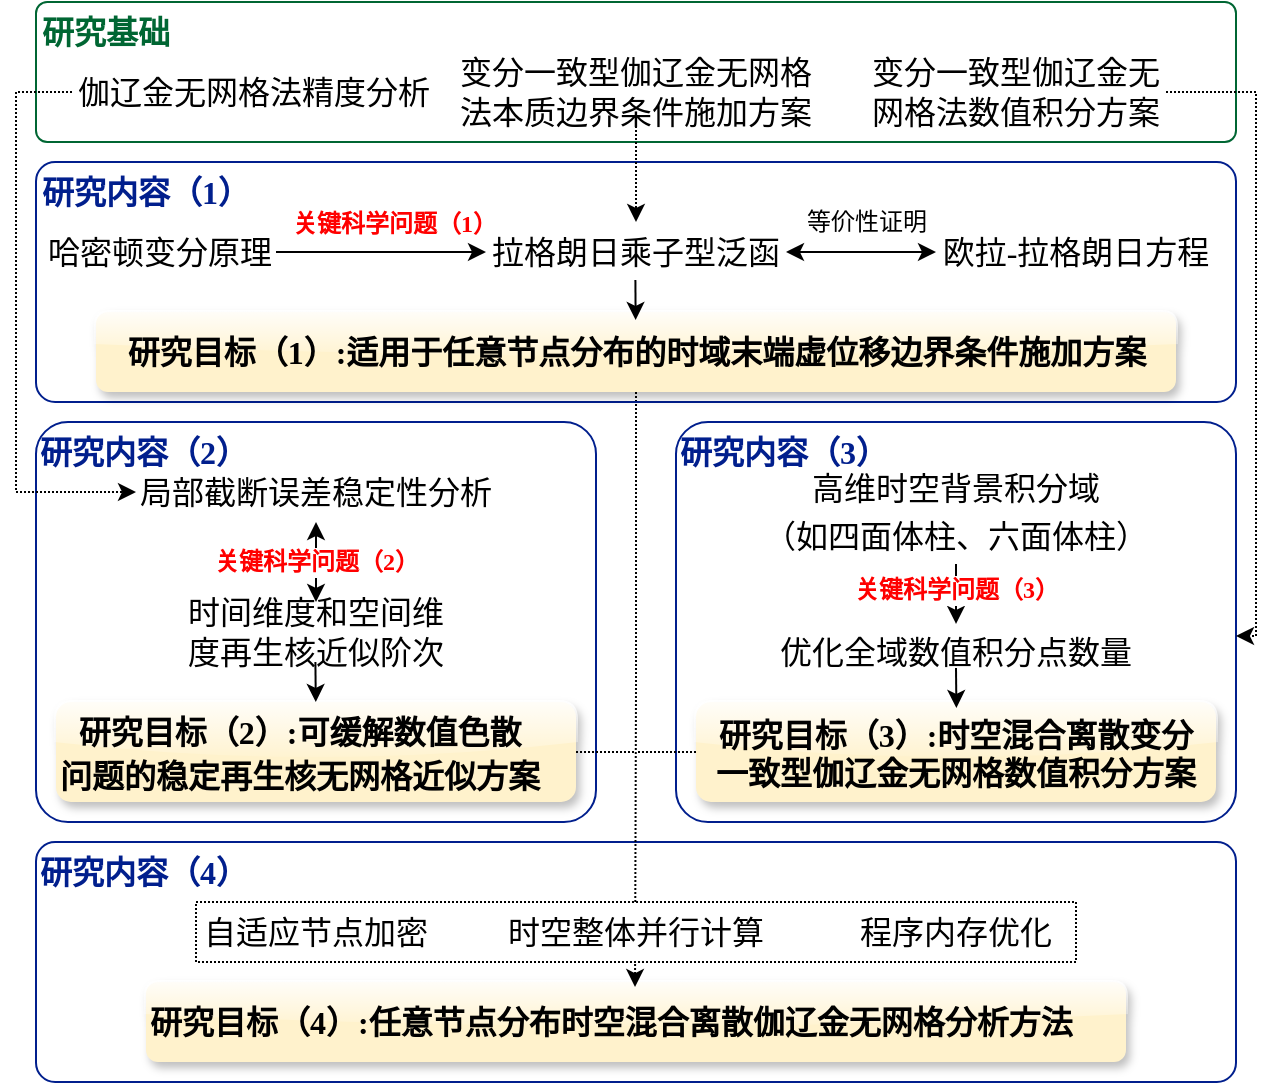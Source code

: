 <mxfile version="26.0.9">
  <diagram name="第 1 页" id="Z5SmqutZH8IfNpj86Ztt">
    <mxGraphModel dx="1338" dy="805" grid="1" gridSize="10" guides="1" tooltips="1" connect="1" arrows="1" fold="1" page="1" pageScale="1" pageWidth="827" pageHeight="1169" math="1" shadow="0">
      <root>
        <mxCell id="0" />
        <mxCell id="1" parent="0" />
        <mxCell id="eMgfDapkKq85iWudBlhY-24" value="" style="rounded=1;whiteSpace=wrap;html=1;arcSize=8;strokeColor=#011F8D;fillColor=none;" parent="1" vertex="1">
          <mxGeometry x="80" y="500" width="600" height="120" as="geometry" />
        </mxCell>
        <mxCell id="OPQ5iBnHmv8s3tC-Xt73-5" value="&lt;font face=&quot;楷体_GB2312&quot; style=&quot;line-height: 150%;&quot;&gt;研究目标（4）:&lt;/font&gt;&lt;span style=&quot;background-color: transparent;&quot;&gt;任意节点分布时空混合离散伽辽金无网格分析方法&lt;/span&gt;" style="text;html=1;align=left;verticalAlign=middle;resizable=0;points=[];autosize=1;strokeColor=none;fillColor=#fff2cc;fontFamily=楷体_GB2312;fontStyle=1;rounded=1;glass=1;shadow=1;fontColor=#000000;fontSize=16;" parent="1" vertex="1">
          <mxGeometry x="135" y="570" width="490" height="40" as="geometry" />
        </mxCell>
        <mxCell id="eMgfDapkKq85iWudBlhY-41" style="edgeStyle=orthogonalEdgeStyle;rounded=0;orthogonalLoop=1;jettySize=auto;html=1;dashed=1;dashPattern=1 1;entryX=0.499;entryY=0.063;entryDx=0;entryDy=0;entryPerimeter=0;" parent="1" source="OPQ5iBnHmv8s3tC-Xt73-2" target="OPQ5iBnHmv8s3tC-Xt73-5" edge="1">
          <mxGeometry relative="1" as="geometry">
            <mxPoint x="380" y="604" as="targetPoint" />
          </mxGeometry>
        </mxCell>
        <mxCell id="eMgfDapkKq85iWudBlhY-38" value="" style="rounded=0;whiteSpace=wrap;html=1;fontColor=none;noLabel=1;fillColor=default;dashed=1;dashPattern=1 1;" parent="1" vertex="1">
          <mxGeometry x="160" y="530" width="440" height="30" as="geometry" />
        </mxCell>
        <mxCell id="eMgfDapkKq85iWudBlhY-12" value="" style="rounded=1;whiteSpace=wrap;html=1;arcSize=8;strokeColor=#011F8D;fillColor=none;" parent="1" vertex="1">
          <mxGeometry x="80" y="160" width="600" height="120" as="geometry" />
        </mxCell>
        <mxCell id="eMgfDapkKq85iWudBlhY-18" value="" style="rounded=1;whiteSpace=wrap;html=1;arcSize=8;strokeColor=#011F8D;fillColor=none;" parent="1" vertex="1">
          <mxGeometry x="400" y="290" width="280" height="200" as="geometry" />
        </mxCell>
        <mxCell id="eMgfDapkKq85iWudBlhY-16" value="" style="rounded=1;whiteSpace=wrap;html=1;arcSize=8;strokeColor=#011F8D;fillColor=none;" parent="1" vertex="1">
          <mxGeometry x="80" y="290" width="280" height="200" as="geometry" />
        </mxCell>
        <mxCell id="OPQ5iBnHmv8s3tC-Xt73-2" value="&lt;font face=&quot;楷体_GB2312&quot; style=&quot;line-height: 150%;&quot;&gt;研究目标（1）:&lt;/font&gt;&lt;span style=&quot;background-color: transparent; color: light-dark(rgb(0, 0, 0), rgb(255, 255, 255));&quot;&gt;适用于任意节点分布的时域末端虚位移边界条件施加方案&lt;/span&gt;" style="text;html=1;align=center;verticalAlign=middle;resizable=0;points=[];autosize=1;strokeColor=none;fillColor=#fff2cc;fontFamily=楷体_GB2312;fontStyle=1;dashed=1;rounded=1;glass=1;shadow=1;fontSize=16;" parent="1" vertex="1">
          <mxGeometry x="110" y="235" width="540" height="40" as="geometry" />
        </mxCell>
        <mxCell id="OPQ5iBnHmv8s3tC-Xt73-3" value="研究内容（2）" style="text;html=1;align=left;verticalAlign=middle;resizable=0;points=[];autosize=1;strokeColor=none;fillColor=none;fontFamily=楷体_GB2312;fontStyle=1;fontColor=#011F8D;spacing=2;horizontal=1;spacingTop=0;fontSize=16;" parent="1" vertex="1">
          <mxGeometry x="80" y="290" width="130" height="30" as="geometry" />
        </mxCell>
        <mxCell id="OPQ5iBnHmv8s3tC-Xt73-4" value="研究内容（3）" style="text;html=1;align=left;verticalAlign=middle;resizable=0;points=[];autosize=1;strokeColor=none;fillColor=none;fontFamily=楷体_GB2312;fontStyle=1;fontColor=#011F8D;fontSize=16;" parent="1" vertex="1">
          <mxGeometry x="400" y="290" width="130" height="30" as="geometry" />
        </mxCell>
        <mxCell id="OPQ5iBnHmv8s3tC-Xt73-6" value="拉格朗日乘子型泛函" style="text;html=1;align=center;verticalAlign=middle;whiteSpace=wrap;rounded=0;fontFamily=楷体_GB2312;fontSize=16;" parent="1" vertex="1">
          <mxGeometry x="305" y="190" width="150" height="30" as="geometry" />
        </mxCell>
        <mxCell id="OPQ5iBnHmv8s3tC-Xt73-7" value="欧拉-拉格朗日方程" style="text;html=1;align=center;verticalAlign=middle;whiteSpace=wrap;rounded=0;fontFamily=楷体_GB2312;fontSize=16;" parent="1" vertex="1">
          <mxGeometry x="530" y="190" width="140" height="30" as="geometry" />
        </mxCell>
        <mxCell id="OPQ5iBnHmv8s3tC-Xt73-8" value="哈密顿变分原理" style="text;html=1;align=center;verticalAlign=middle;whiteSpace=wrap;rounded=0;fontFamily=楷体_GB2312;fontSize=16;" parent="1" vertex="1">
          <mxGeometry x="84" y="190" width="116" height="30" as="geometry" />
        </mxCell>
        <mxCell id="eMgfDapkKq85iWudBlhY-20" value="&lt;span&gt;&lt;font style=&quot;color: rgb(255, 0, 0);&quot;&gt;关键科学问题（2）&lt;/font&gt;&lt;/span&gt;" style="edgeStyle=orthogonalEdgeStyle;rounded=0;orthogonalLoop=1;jettySize=auto;html=1;exitX=0.5;exitY=1;exitDx=0;exitDy=0;entryX=0.5;entryY=0;entryDx=0;entryDy=0;startArrow=classic;startFill=1;fontFamily=楷体_GB2312;fontSize=12;fontStyle=1" parent="1" source="OPQ5iBnHmv8s3tC-Xt73-10" target="OPQ5iBnHmv8s3tC-Xt73-13" edge="1">
          <mxGeometry relative="1" as="geometry">
            <mxPoint as="offset" />
          </mxGeometry>
        </mxCell>
        <mxCell id="OPQ5iBnHmv8s3tC-Xt73-10" value="局部截断误差稳定性分析" style="text;html=1;align=center;verticalAlign=middle;whiteSpace=wrap;rounded=0;fontFamily=楷体_GB2312;fontSize=16;" parent="1" vertex="1">
          <mxGeometry x="130" y="310" width="180" height="30" as="geometry" />
        </mxCell>
        <mxCell id="OPQ5iBnHmv8s3tC-Xt73-13" value="时间维度和空间维度再生核近似阶次" style="text;html=1;align=center;verticalAlign=middle;whiteSpace=wrap;rounded=0;fontFamily=楷体_GB2312;fontSize=16;" parent="1" vertex="1">
          <mxGeometry x="150" y="380" width="140" height="30" as="geometry" />
        </mxCell>
        <mxCell id="OPQ5iBnHmv8s3tC-Xt73-14" value="&lt;div style=&quot;line-height: 150%;&quot;&gt;高维时空背景积分域&lt;div&gt;（如四面体柱、六面体柱）&lt;/div&gt;&lt;/div&gt;" style="text;html=1;align=center;verticalAlign=middle;whiteSpace=wrap;rounded=0;fontFamily=楷体_GB2312;fontSize=16;" parent="1" vertex="1">
          <mxGeometry x="440" y="320" width="200" height="30" as="geometry" />
        </mxCell>
        <mxCell id="OPQ5iBnHmv8s3tC-Xt73-15" value="优化全域数值积分点数量" style="text;html=1;align=center;verticalAlign=middle;whiteSpace=wrap;rounded=0;fontFamily=楷体_GB2312;fontSize=16;" parent="1" vertex="1">
          <mxGeometry x="450" y="390" width="180" height="30" as="geometry" />
        </mxCell>
        <mxCell id="OPQ5iBnHmv8s3tC-Xt73-18" value="程序内存优化" style="text;html=1;align=center;verticalAlign=middle;whiteSpace=wrap;rounded=0;fontFamily=楷体_GB2312;fontSize=16;" parent="1" vertex="1">
          <mxGeometry x="490" y="530" width="100" height="30" as="geometry" />
        </mxCell>
        <mxCell id="OPQ5iBnHmv8s3tC-Xt73-19" value="自适应节点加密" style="text;html=1;align=center;verticalAlign=middle;whiteSpace=wrap;rounded=0;fontFamily=楷体_GB2312;fontSize=16;" parent="1" vertex="1">
          <mxGeometry x="160" y="530" width="120" height="30" as="geometry" />
        </mxCell>
        <mxCell id="OPQ5iBnHmv8s3tC-Xt73-20" value="时空整体并行计算" style="text;html=1;align=center;verticalAlign=middle;whiteSpace=wrap;rounded=0;fontFamily=楷体_GB2312;fontSize=16;" parent="1" vertex="1">
          <mxGeometry x="310" y="530" width="140" height="30" as="geometry" />
        </mxCell>
        <mxCell id="OPQ5iBnHmv8s3tC-Xt73-21" value="&lt;font style=&quot;color: rgb(255, 0, 0);&quot;&gt;&lt;span&gt;关键科学问题（1）&lt;/span&gt;&lt;/font&gt;" style="html=1;verticalAlign=bottom;endArrow=classic;curved=0;rounded=0;fontFamily=楷体_GB2312;endFill=1;fontSize=12;exitX=1;exitY=0.5;exitDx=0;exitDy=0;entryX=0;entryY=0.5;entryDx=0;entryDy=0;fontStyle=1" parent="1" source="OPQ5iBnHmv8s3tC-Xt73-8" target="OPQ5iBnHmv8s3tC-Xt73-6" edge="1">
          <mxGeometry x="0.111" y="5" width="80" relative="1" as="geometry">
            <mxPoint x="230" y="204.71" as="sourcePoint" />
            <mxPoint x="320" y="204.71" as="targetPoint" />
            <mxPoint as="offset" />
          </mxGeometry>
        </mxCell>
        <mxCell id="OPQ5iBnHmv8s3tC-Xt73-22" value="" style="endArrow=classic;startArrow=classic;html=1;rounded=0;entryX=0;entryY=0.5;entryDx=0;entryDy=0;exitX=1;exitY=0.5;exitDx=0;exitDy=0;" parent="1" source="OPQ5iBnHmv8s3tC-Xt73-6" target="OPQ5iBnHmv8s3tC-Xt73-7" edge="1">
          <mxGeometry width="50" height="50" relative="1" as="geometry">
            <mxPoint x="430" y="204.71" as="sourcePoint" />
            <mxPoint x="520" y="205" as="targetPoint" />
          </mxGeometry>
        </mxCell>
        <mxCell id="eMgfDapkKq85iWudBlhY-1" value="等价性证明" style="edgeLabel;html=1;align=center;verticalAlign=middle;resizable=0;points=[];fontFamily=楷体_GB2312;fontSize=12;" parent="OPQ5iBnHmv8s3tC-Xt73-22" vertex="1" connectable="0">
          <mxGeometry x="0.69" y="2" relative="1" as="geometry">
            <mxPoint x="-24" y="-13" as="offset" />
          </mxGeometry>
        </mxCell>
        <mxCell id="eMgfDapkKq85iWudBlhY-4" value="" style="rounded=1;whiteSpace=wrap;html=1;arcSize=8;fillColor=none;strokeColor=#006633;" parent="1" vertex="1">
          <mxGeometry x="80" y="80" width="600" height="70" as="geometry" />
        </mxCell>
        <mxCell id="OPQ5iBnHmv8s3tC-Xt73-9" value="变分一致型伽辽金无网格法本质边界条件施加方案" style="text;html=1;align=center;verticalAlign=middle;whiteSpace=wrap;rounded=0;fontFamily=楷体_GB2312;fontSize=16;" parent="1" vertex="1">
          <mxGeometry x="290" y="110" width="180" height="30" as="geometry" />
        </mxCell>
        <mxCell id="OPQ5iBnHmv8s3tC-Xt73-11" value="伽辽金无网格法精度分析" style="text;html=1;align=center;verticalAlign=middle;whiteSpace=wrap;rounded=0;fontFamily=楷体_GB2312;fontSize=16;" parent="1" vertex="1">
          <mxGeometry x="98" y="110" width="182" height="30" as="geometry" />
        </mxCell>
        <mxCell id="OPQ5iBnHmv8s3tC-Xt73-12" value="变分一致型伽辽金无网格法数值积分方案" style="text;html=1;align=center;verticalAlign=middle;whiteSpace=wrap;rounded=0;fontFamily=楷体_GB2312;fontSize=16;" parent="1" vertex="1">
          <mxGeometry x="495" y="110" width="150" height="30" as="geometry" />
        </mxCell>
        <mxCell id="eMgfDapkKq85iWudBlhY-3" value="研究基础" style="text;html=1;align=center;verticalAlign=middle;whiteSpace=wrap;rounded=0;fontFamily=楷体_GB2312;fontColor=#006633;fontStyle=1;fontSize=16;" parent="1" vertex="1">
          <mxGeometry x="80" y="80" width="70" height="30" as="geometry" />
        </mxCell>
        <mxCell id="eMgfDapkKq85iWudBlhY-15" style="edgeStyle=elbowEdgeStyle;rounded=0;orthogonalLoop=1;jettySize=auto;html=1;exitX=0.5;exitY=1;exitDx=0;exitDy=0;elbow=vertical;dashed=1;dashPattern=1 1;entryX=0.5;entryY=0;entryDx=0;entryDy=0;" parent="1" source="OPQ5iBnHmv8s3tC-Xt73-9" target="OPQ5iBnHmv8s3tC-Xt73-6" edge="1">
          <mxGeometry relative="1" as="geometry">
            <mxPoint x="390" y="210" as="targetPoint" />
          </mxGeometry>
        </mxCell>
        <mxCell id="eMgfDapkKq85iWudBlhY-17" style="edgeStyle=orthogonalEdgeStyle;rounded=0;orthogonalLoop=1;jettySize=auto;html=1;exitX=0;exitY=0.5;exitDx=0;exitDy=0;dashed=1;dashPattern=1 1;entryX=0;entryY=0.5;entryDx=0;entryDy=0;" parent="1" source="OPQ5iBnHmv8s3tC-Xt73-11" target="OPQ5iBnHmv8s3tC-Xt73-10" edge="1">
          <mxGeometry relative="1" as="geometry">
            <mxPoint x="150" y="380" as="targetPoint" />
            <Array as="points">
              <mxPoint x="70" y="125" />
              <mxPoint x="70" y="325" />
            </Array>
          </mxGeometry>
        </mxCell>
        <mxCell id="eMgfDapkKq85iWudBlhY-21" style="edgeStyle=orthogonalEdgeStyle;rounded=0;orthogonalLoop=1;jettySize=auto;html=1;exitX=1;exitY=0.5;exitDx=0;exitDy=0;entryX=1;entryY=0.533;entryDx=0;entryDy=0;entryPerimeter=0;dashed=1;dashPattern=1 1;" parent="1" source="OPQ5iBnHmv8s3tC-Xt73-12" target="eMgfDapkKq85iWudBlhY-18" edge="1">
          <mxGeometry relative="1" as="geometry">
            <Array as="points">
              <mxPoint x="690" y="125" />
              <mxPoint x="690" y="397" />
              <mxPoint x="680" y="397" />
            </Array>
          </mxGeometry>
        </mxCell>
        <mxCell id="eMgfDapkKq85iWudBlhY-27" value="&lt;font style=&quot;color: rgb(255, 0, 0);&quot; face=&quot;楷体_GB2312&quot;&gt;&lt;b&gt;关键科学问题（3）&lt;/b&gt;&lt;/font&gt;" style="edgeStyle=orthogonalEdgeStyle;rounded=0;orthogonalLoop=1;jettySize=auto;html=1;exitX=0.5;exitY=1;exitDx=0;exitDy=0;entryX=0.5;entryY=0.733;entryDx=0;entryDy=0;entryPerimeter=0;fontSize=12;" parent="1" edge="1">
          <mxGeometry x="-0.132" relative="1" as="geometry">
            <mxPoint x="540" y="361" as="sourcePoint" />
            <mxPoint x="540" y="390.95" as="targetPoint" />
            <mxPoint as="offset" />
          </mxGeometry>
        </mxCell>
        <mxCell id="eMgfDapkKq85iWudBlhY-28" value="研究内容（1）" style="text;html=1;align=center;verticalAlign=middle;whiteSpace=wrap;rounded=0;fontFamily=楷体_GB2312;fontColor=#011F8D;fontStyle=1;fontSize=16;" parent="1" vertex="1">
          <mxGeometry x="80" y="160" width="110" height="30" as="geometry" />
        </mxCell>
        <mxCell id="eMgfDapkKq85iWudBlhY-31" value="" style="endArrow=classic;html=1;rounded=0;entryX=0.179;entryY=0.467;entryDx=0;entryDy=0;entryPerimeter=0;" parent="1" edge="1">
          <mxGeometry width="50" height="50" relative="1" as="geometry">
            <mxPoint x="379.7" y="218.95" as="sourcePoint" />
            <mxPoint x="379.82" y="239.0" as="targetPoint" />
          </mxGeometry>
        </mxCell>
        <mxCell id="eMgfDapkKq85iWudBlhY-42" style="edgeStyle=orthogonalEdgeStyle;rounded=0;orthogonalLoop=1;jettySize=auto;html=1;dashed=1;dashPattern=1 1;endArrow=none;startFill=0;" parent="1" source="eMgfDapkKq85iWudBlhY-32" edge="1">
          <mxGeometry relative="1" as="geometry">
            <mxPoint x="380" y="455" as="targetPoint" />
          </mxGeometry>
        </mxCell>
        <mxCell id="eMgfDapkKq85iWudBlhY-32" value="&lt;div style=&quot;text-align: center;&quot;&gt;&lt;font style=&quot;background-color: transparent; color: light-dark(rgb(0, 0, 0), rgb(255, 255, 255)); line-height: 150%;&quot; face=&quot;楷体_GB2312&quot;&gt;研究目标（2）:&lt;/font&gt;&lt;font style=&quot;background-color: transparent; color: light-dark(rgb(0, 0, 0), rgb(255, 255, 255));&quot; face=&quot;楷体_GB2312&quot;&gt;可缓解数值色散&lt;/font&gt;&lt;/div&gt;&lt;div style=&quot;text-align: center;&quot;&gt;&lt;font style=&quot;background-color: transparent; color: light-dark(rgb(0, 0, 0), rgb(255, 255, 255));&quot; face=&quot;楷体_GB2312&quot;&gt;问&lt;/font&gt;&lt;font style=&quot;background-color: transparent; color: light-dark(rgb(0, 0, 0), rgb(255, 255, 255));&quot; face=&quot;楷体_GB2312&quot;&gt;题&lt;/font&gt;&lt;font style=&quot;background-color: transparent; color: light-dark(rgb(0, 0, 0), rgb(255, 255, 255));&quot; face=&quot;楷体_GB2312&quot;&gt;的稳定再生核无网格近似&lt;/font&gt;&lt;span style=&quot;background-color: transparent; color: light-dark(rgb(0, 0, 0), rgb(255, 255, 255));&quot;&gt;方案&lt;/span&gt;&lt;/div&gt;" style="text;html=1;align=left;verticalAlign=middle;resizable=0;points=[];autosize=1;strokeColor=none;fillColor=#fff2cc;fontFamily=楷体_GB2312;fontStyle=1;spacing=2;horizontal=1;spacingTop=0;rounded=1;glass=1;shadow=1;fontSize=16;" parent="1" vertex="1">
          <mxGeometry x="90" y="430" width="260" height="50" as="geometry" />
        </mxCell>
        <mxCell id="eMgfDapkKq85iWudBlhY-43" style="edgeStyle=orthogonalEdgeStyle;rounded=0;orthogonalLoop=1;jettySize=auto;html=1;endArrow=none;startFill=0;dashed=1;dashPattern=1 1;" parent="1" source="eMgfDapkKq85iWudBlhY-33" edge="1">
          <mxGeometry relative="1" as="geometry">
            <mxPoint x="380" y="455" as="targetPoint" />
          </mxGeometry>
        </mxCell>
        <mxCell id="eMgfDapkKq85iWudBlhY-33" value="研究目标（3）:时空混合离散变分&#xa;一致型伽辽金无网格数值积分方案" style="text;align=center;verticalAlign=middle;resizable=0;points=[];autosize=1;strokeColor=none;fillColor=#fff2cc;fontFamily=楷体_GB2312;fontStyle=1;rounded=1;glass=1;imageHeight=12;shadow=1;fontSize=16;" parent="1" vertex="1">
          <mxGeometry x="410" y="430" width="260" height="50" as="geometry" />
        </mxCell>
        <mxCell id="eMgfDapkKq85iWudBlhY-35" style="edgeStyle=orthogonalEdgeStyle;rounded=0;orthogonalLoop=1;jettySize=auto;html=1;exitX=0.5;exitY=1;exitDx=0;exitDy=0;entryX=0.451;entryY=0.25;entryDx=0;entryDy=0;entryPerimeter=0;" parent="1" edge="1">
          <mxGeometry relative="1" as="geometry">
            <mxPoint x="540" y="413" as="sourcePoint" />
            <mxPoint x="540.2" y="433" as="targetPoint" />
          </mxGeometry>
        </mxCell>
        <mxCell id="eMgfDapkKq85iWudBlhY-36" style="edgeStyle=orthogonalEdgeStyle;rounded=0;orthogonalLoop=1;jettySize=auto;html=1;exitX=0.5;exitY=1;exitDx=0;exitDy=0;entryX=0.451;entryY=0.25;entryDx=0;entryDy=0;entryPerimeter=0;" parent="1" edge="1">
          <mxGeometry relative="1" as="geometry">
            <mxPoint x="219.7" y="410" as="sourcePoint" />
            <mxPoint x="219.9" y="430" as="targetPoint" />
          </mxGeometry>
        </mxCell>
        <mxCell id="eMgfDapkKq85iWudBlhY-37" value="研究内容（4）" style="text;html=1;align=left;verticalAlign=middle;resizable=0;points=[];autosize=1;strokeColor=none;fillColor=none;fontFamily=楷体_GB2312;fontStyle=1;fontColor=#011F8D;spacing=2;horizontal=1;spacingTop=0;fontSize=16;" parent="1" vertex="1">
          <mxGeometry x="80" y="500" width="130" height="30" as="geometry" />
        </mxCell>
      </root>
    </mxGraphModel>
  </diagram>
</mxfile>
